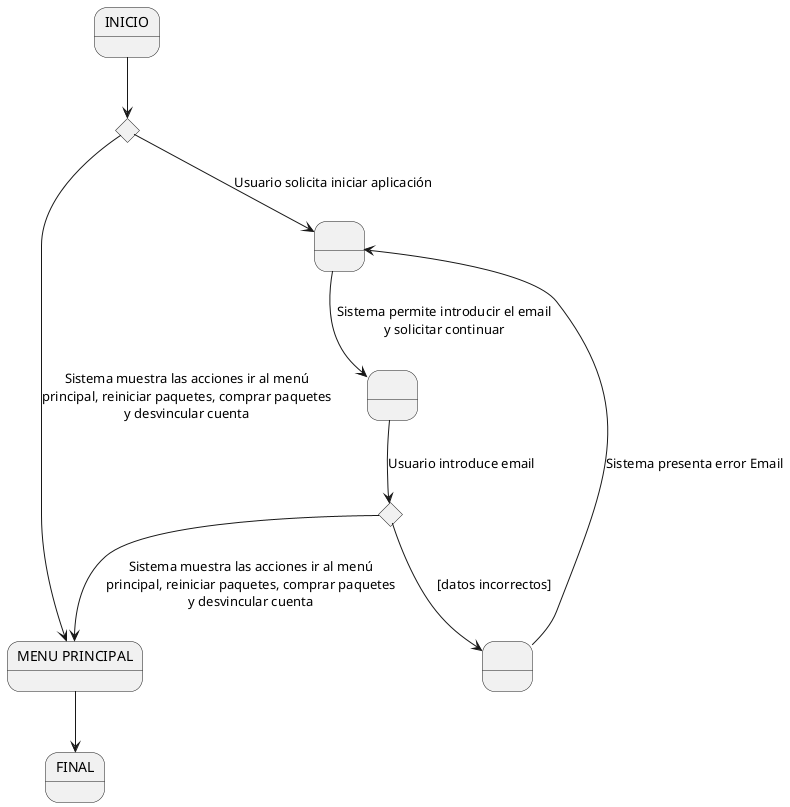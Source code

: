 @startuml

state INICIO
state "MENU PRINCIPAL" as MENU_PRINCIPAL
state FINAL
state " " as Estado1
state " " as Estado2
state " " as Estado3

state Condicion1 <<choice>>
state Condicion2 <<choice>>

INICIO --> Condicion1 
Condicion1 --> Estado1 : Usuario solicita iniciar aplicación
Condicion1 --> MENU_PRINCIPAL : Sistema muestra las acciones ir al menú\nprincipal, reiniciar paquetes, comprar paquetes\ny desvincular cuenta
Estado1 --> Estado2 : Sistema permite introducir el email\ny solicitar continuar
Estado2 --> Condicion2 : Usuario introduce email
Condicion2 --> MENU_PRINCIPAL : Sistema muestra las acciones ir al menú\nprincipal, reiniciar paquetes, comprar paquetes\ny desvincular cuenta
Condicion2 --> Estado3 : [datos incorrectos]
Estado3 --> Estado1:Sistema presenta error Email

MENU_PRINCIPAL --> FINAL

@enduml